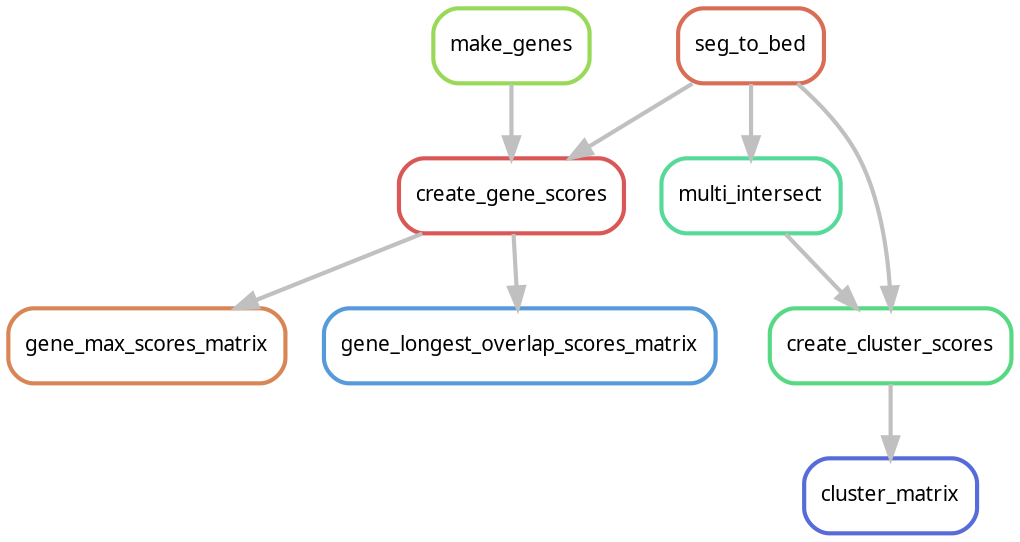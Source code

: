 digraph snakemake_dag {
    graph[bgcolor=white, margin=0];
    node[shape=box, style=rounded, fontname=sans,                 fontsize=10, penwidth=2];
    edge[penwidth=2, color=grey];
	0[label = "create_gene_scores", color = "0.00 0.6 0.85", style="rounded"];
	1[label = "seg_to_bed", color = "0.03 0.6 0.85", style="rounded"];
	2[label = "gene_max_scores_matrix", color = "0.06 0.6 0.85", style="rounded"];
	3[label = "make_genes", color = "0.25 0.6 0.85", style="rounded"];
	4[label = "gene_longest_overlap_scores_matrix", color = "0.58 0.6 0.85", style="rounded"];
	5[label = "multi_intersect", color = "0.42 0.6 0.85", style="rounded"];
	6[label = "cluster_matrix", color = "0.64 0.6 0.85", style="rounded"];
	7[label = "create_cluster_scores", color = "0.39 0.6 0.85", style="rounded"];
	1 -> 0
	3 -> 0
	0 -> 2
	0 -> 4
	1 -> 5
	7 -> 6
	1 -> 7
	5 -> 7
}            
